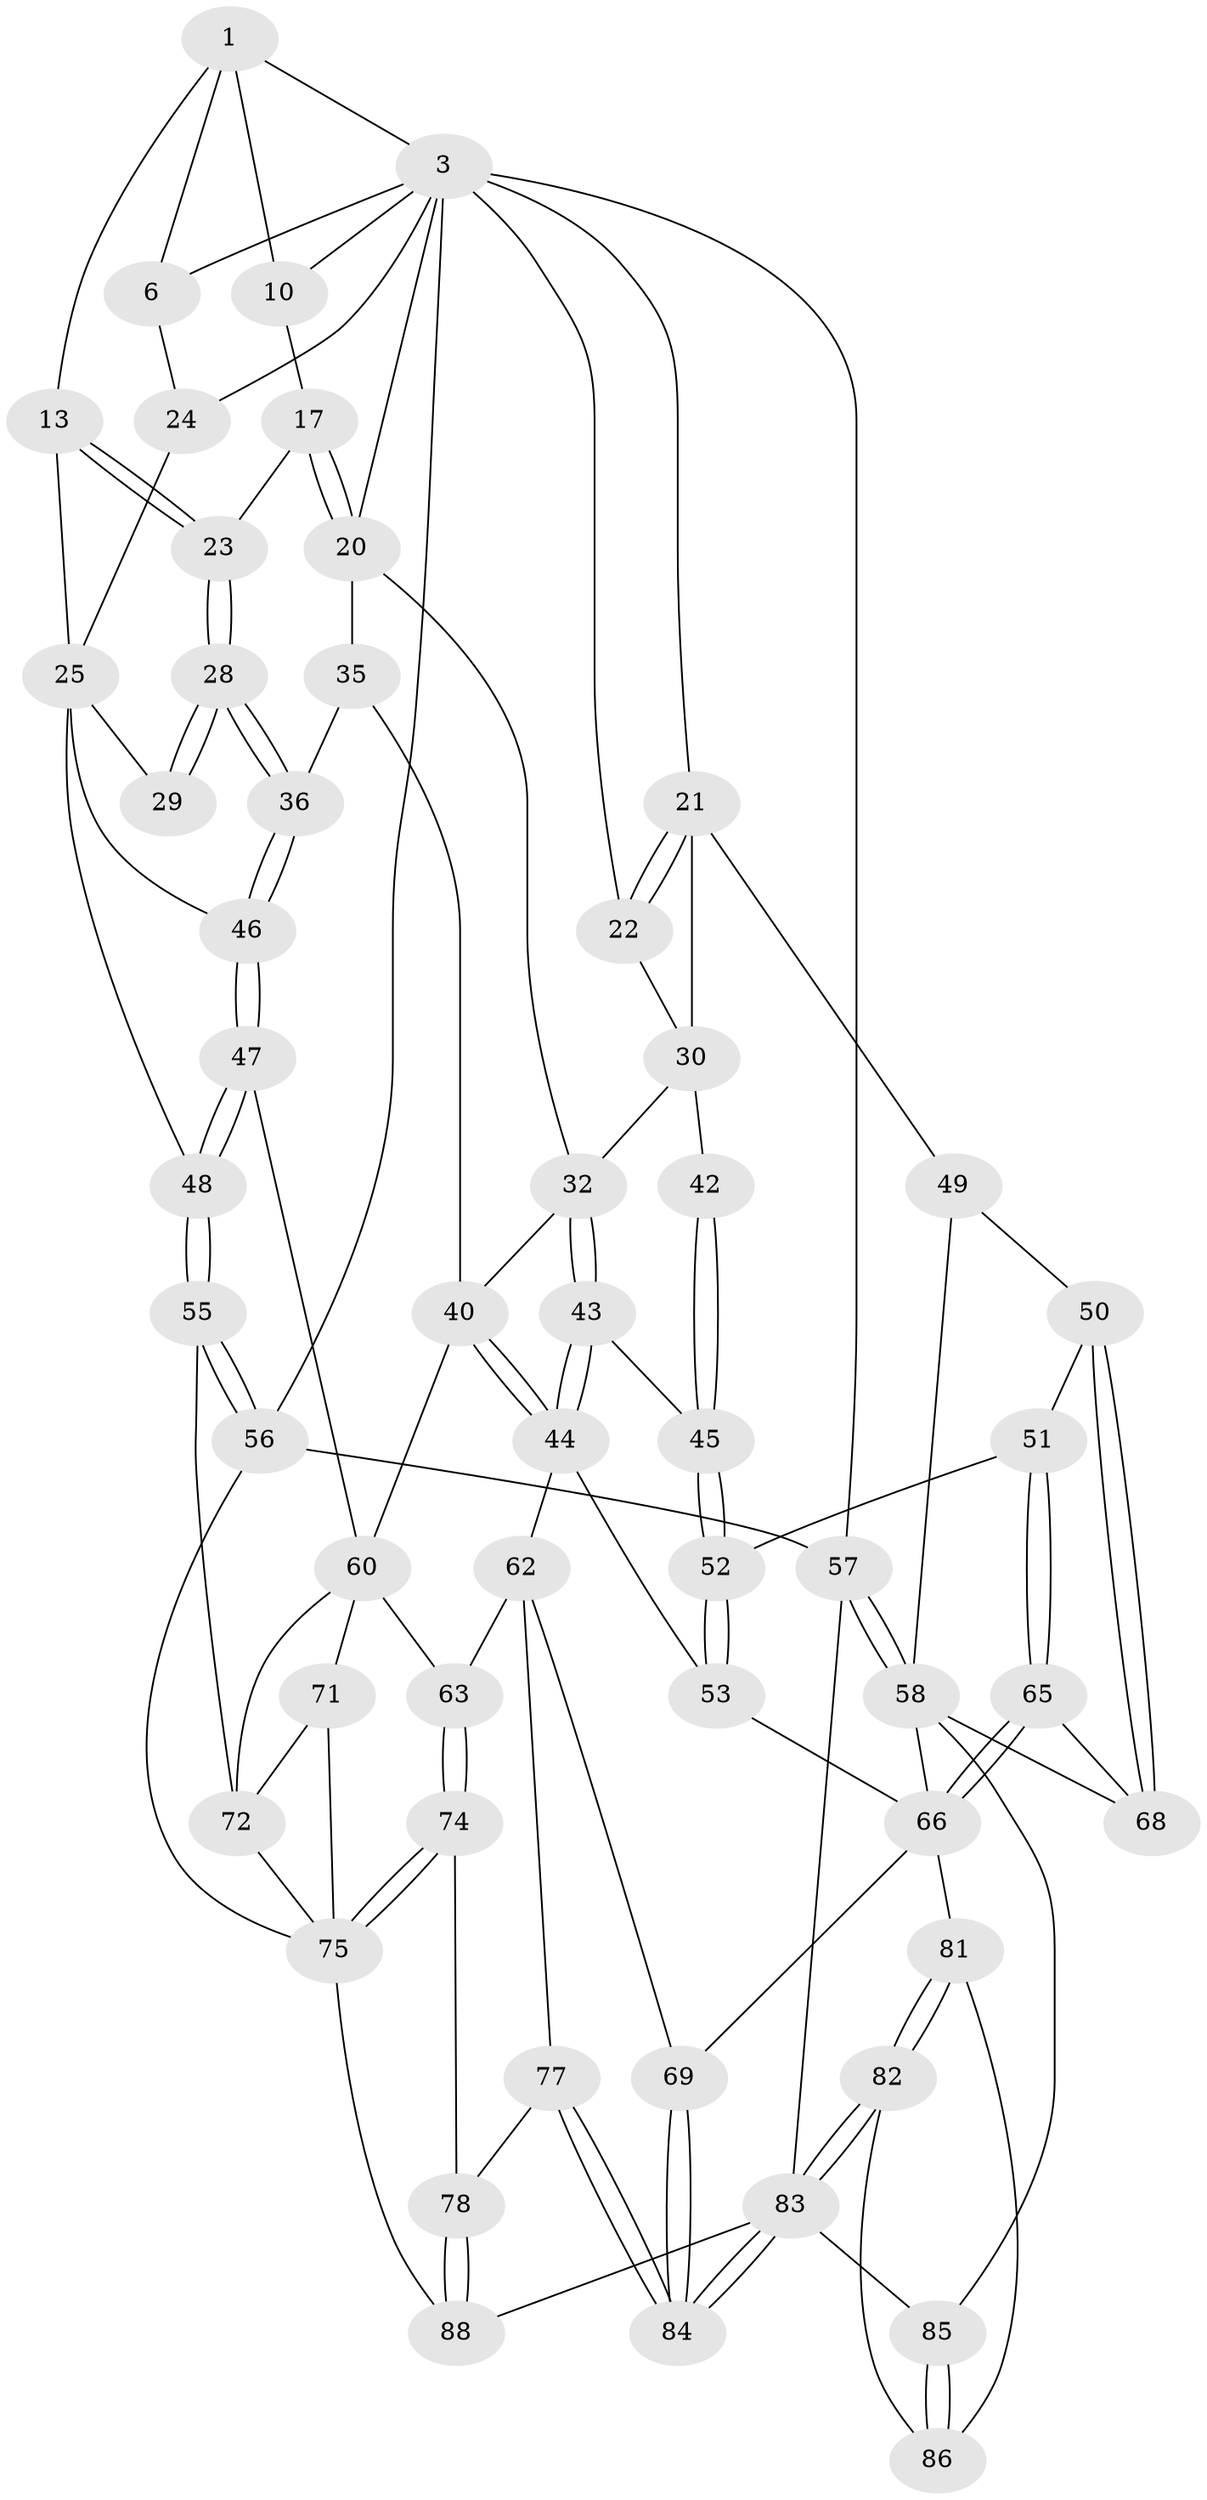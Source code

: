 // original degree distribution, {3: 0.021739130434782608, 4: 0.22826086956521738, 6: 0.20652173913043478, 5: 0.5434782608695652}
// Generated by graph-tools (version 1.1) at 2025/21/03/04/25 18:21:16]
// undirected, 55 vertices, 126 edges
graph export_dot {
graph [start="1"]
  node [color=gray90,style=filled];
  1 [pos="+0.22992876745182111+0",super="+2+7"];
  3 [pos="+0.679244557879141+0",super="+4+15"];
  6 [pos="+0.18697515297607173+0",super="+9"];
  10 [pos="+0.3523972636891803+0.06969219234080022",super="+11+16"];
  13 [pos="+0.18341883558613042+0.20415915306110302",super="+14"];
  17 [pos="+0.42083191789205365+0.2149903844901804",super="+18"];
  20 [pos="+0.4643930015387352+0.2440120867824122",super="+34"];
  21 [pos="+1+0.04273004703129277",super="+39"];
  22 [pos="+0.750575602138913+0.19055373539613937"];
  23 [pos="+0.3129132632048391+0.2528552547475611"];
  24 [pos="+0+0"];
  25 [pos="+0.05488119383054142+0.286655156870422",super="+26"];
  28 [pos="+0.27945558481841054+0.43191473156052534"];
  29 [pos="+0.11216410640798805+0.3517776629748575"];
  30 [pos="+0.7533303900409499+0.2725832636305377",super="+31+38"];
  32 [pos="+0.6816861013590994+0.36462636732668063",super="+33"];
  35 [pos="+0.34877014081247326+0.49336797114121367"];
  36 [pos="+0.28710949718574874+0.4731366201914315"];
  40 [pos="+0.5068292797491455+0.5146492780646398",super="+41"];
  42 [pos="+0.8853892272688293+0.4765129645229358"];
  43 [pos="+0.6855623461424509+0.4704944525091142"];
  44 [pos="+0.6407420509095558+0.565181196849151",super="+54"];
  45 [pos="+0.8778023974864696+0.5005330997054893"];
  46 [pos="+0.15281011539192613+0.5984147398523634"];
  47 [pos="+0.1392542276657212+0.6268815007737938"];
  48 [pos="+0+0.6966287344419636"];
  49 [pos="+1+0.5152388515030931"];
  50 [pos="+0.946274476353509+0.5606646239626102"];
  51 [pos="+0.9214540186840824+0.5584832706152092"];
  52 [pos="+0.8889909739214292+0.5279827438456599"];
  53 [pos="+0.729788120966563+0.6519630814247307"];
  55 [pos="+0+0.91581444388115"];
  56 [pos="+0+1"];
  57 [pos="+1+1"];
  58 [pos="+1+0.9102302475764117",super="+59+79"];
  60 [pos="+0.426984503087608+0.7033985984859155",super="+64+61"];
  62 [pos="+0.5964769099956331+0.6940501788308311",super="+70"];
  63 [pos="+0.5416891609739929+0.7262658083259945"];
  65 [pos="+0.8700212044039577+0.7379993232378287"];
  66 [pos="+0.8582365799012537+0.7460527767975559",super="+80+67"];
  68 [pos="+1+0.7221844230288023"];
  69 [pos="+0.8013058600685907+0.8057620885267441"];
  71 [pos="+0.35499447376639004+0.8500260194671695"];
  72 [pos="+0.18485855042175842+0.7214292815532484",super="+73"];
  74 [pos="+0.5412843340133484+0.80095959518142"];
  75 [pos="+0.4597926640170232+1",super="+89+76"];
  77 [pos="+0.6846690901764046+0.8659744124857701"];
  78 [pos="+0.6692299193436935+0.8958241540758177"];
  81 [pos="+0.9401394130818455+0.8810626219172207"];
  82 [pos="+0.879898956286732+0.9318607025097573"];
  83 [pos="+0.8206161740703937+0.9782390595884966",super="+90"];
  84 [pos="+0.811852852780403+0.9155937515150145"];
  85 [pos="+0.9558068166809012+1"];
  86 [pos="+0.9458369387624983+0.9652217323689997"];
  88 [pos="+0.627049475086626+1"];
  1 -- 10 [weight=2];
  1 -- 3;
  1 -- 6;
  1 -- 13 [weight=2];
  3 -- 21;
  3 -- 6;
  3 -- 24;
  3 -- 57;
  3 -- 56;
  3 -- 10;
  3 -- 20;
  3 -- 22;
  6 -- 24;
  10 -- 17 [weight=2];
  13 -- 23;
  13 -- 23;
  13 -- 25;
  17 -- 20;
  17 -- 20;
  17 -- 23;
  20 -- 35;
  20 -- 32;
  21 -- 22;
  21 -- 22;
  21 -- 49;
  21 -- 30;
  22 -- 30;
  23 -- 28;
  23 -- 28;
  24 -- 25;
  25 -- 29 [weight=2];
  25 -- 48;
  25 -- 46;
  28 -- 29;
  28 -- 29;
  28 -- 36;
  28 -- 36;
  30 -- 32;
  30 -- 42 [weight=2];
  32 -- 43;
  32 -- 43;
  32 -- 40;
  35 -- 36;
  35 -- 40;
  36 -- 46;
  36 -- 46;
  40 -- 44;
  40 -- 44;
  40 -- 60;
  42 -- 45;
  42 -- 45;
  43 -- 44;
  43 -- 44;
  43 -- 45;
  44 -- 53;
  44 -- 62;
  45 -- 52;
  45 -- 52;
  46 -- 47;
  46 -- 47;
  47 -- 48;
  47 -- 48;
  47 -- 60;
  48 -- 55;
  48 -- 55;
  49 -- 50;
  49 -- 58;
  50 -- 51;
  50 -- 68;
  50 -- 68;
  51 -- 52;
  51 -- 65;
  51 -- 65;
  52 -- 53;
  52 -- 53;
  53 -- 66;
  55 -- 56;
  55 -- 56;
  55 -- 72;
  56 -- 57;
  56 -- 75;
  57 -- 58;
  57 -- 58;
  57 -- 83;
  58 -- 68;
  58 -- 85;
  58 -- 66;
  60 -- 71;
  60 -- 63;
  60 -- 72;
  62 -- 63;
  62 -- 77;
  62 -- 69;
  63 -- 74;
  63 -- 74;
  65 -- 66;
  65 -- 66;
  65 -- 68;
  66 -- 81;
  66 -- 69;
  69 -- 84;
  69 -- 84;
  71 -- 72;
  71 -- 75;
  72 -- 75 [weight=2];
  74 -- 75;
  74 -- 75;
  74 -- 78;
  75 -- 88;
  77 -- 78;
  77 -- 84;
  77 -- 84;
  78 -- 88;
  78 -- 88;
  81 -- 82;
  81 -- 82;
  81 -- 86;
  82 -- 83;
  82 -- 83;
  82 -- 86;
  83 -- 84;
  83 -- 84;
  83 -- 88;
  83 -- 85;
  85 -- 86;
  85 -- 86;
}
